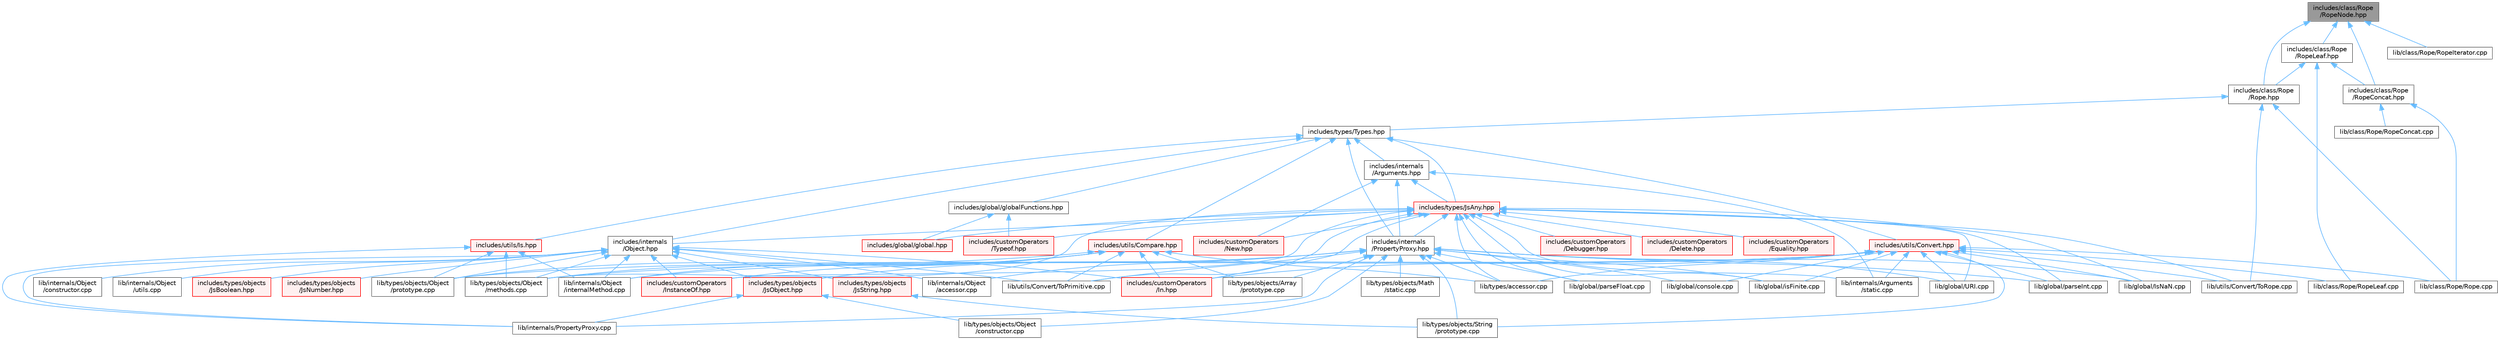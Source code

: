digraph "includes/class/Rope/RopeNode.hpp"
{
 // LATEX_PDF_SIZE
  bgcolor="transparent";
  edge [fontname=Helvetica,fontsize=10,labelfontname=Helvetica,labelfontsize=10];
  node [fontname=Helvetica,fontsize=10,shape=box,height=0.2,width=0.4];
  Node1 [id="Node000001",label="includes/class/Rope\l/RopeNode.hpp",height=0.2,width=0.4,color="gray40", fillcolor="grey60", style="filled", fontcolor="black",tooltip=" "];
  Node1 -> Node2 [id="edge1_Node000001_Node000002",dir="back",color="steelblue1",style="solid",tooltip=" "];
  Node2 [id="Node000002",label="includes/class/Rope\l/Rope.hpp",height=0.2,width=0.4,color="grey40", fillcolor="white", style="filled",URL="$Rope_8hpp.html",tooltip=" "];
  Node2 -> Node3 [id="edge2_Node000002_Node000003",dir="back",color="steelblue1",style="solid",tooltip=" "];
  Node3 [id="Node000003",label="includes/types/Types.hpp",height=0.2,width=0.4,color="grey40", fillcolor="white", style="filled",URL="$Types_8hpp.html",tooltip=" "];
  Node3 -> Node4 [id="edge3_Node000003_Node000004",dir="back",color="steelblue1",style="solid",tooltip=" "];
  Node4 [id="Node000004",label="includes/global/globalFunctions.hpp",height=0.2,width=0.4,color="grey40", fillcolor="white", style="filled",URL="$globalFunctions_8hpp.html",tooltip=" "];
  Node4 -> Node5 [id="edge4_Node000004_Node000005",dir="back",color="steelblue1",style="solid",tooltip=" "];
  Node5 [id="Node000005",label="includes/customOperators\l/Typeof.hpp",height=0.2,width=0.4,color="red", fillcolor="#FFF0F0", style="filled",URL="$Typeof_8hpp.html",tooltip=" "];
  Node4 -> Node7 [id="edge5_Node000004_Node000007",dir="back",color="steelblue1",style="solid",tooltip=" "];
  Node7 [id="Node000007",label="includes/global/global.hpp",height=0.2,width=0.4,color="red", fillcolor="#FFF0F0", style="filled",URL="$global_8hpp.html",tooltip=" "];
  Node3 -> Node10 [id="edge6_Node000003_Node000010",dir="back",color="steelblue1",style="solid",tooltip=" "];
  Node10 [id="Node000010",label="includes/internals\l/Arguments.hpp",height=0.2,width=0.4,color="grey40", fillcolor="white", style="filled",URL="$Arguments_8hpp.html",tooltip=" "];
  Node10 -> Node11 [id="edge7_Node000010_Node000011",dir="back",color="steelblue1",style="solid",tooltip=" "];
  Node11 [id="Node000011",label="includes/customOperators\l/New.hpp",height=0.2,width=0.4,color="red", fillcolor="#FFF0F0", style="filled",URL="$New_8hpp.html",tooltip=" "];
  Node10 -> Node12 [id="edge8_Node000010_Node000012",dir="back",color="steelblue1",style="solid",tooltip=" "];
  Node12 [id="Node000012",label="includes/internals\l/PropertyProxy.hpp",height=0.2,width=0.4,color="grey40", fillcolor="white", style="filled",URL="$PropertyProxy_8hpp.html",tooltip=" "];
  Node12 -> Node13 [id="edge9_Node000012_Node000013",dir="back",color="steelblue1",style="solid",tooltip=" "];
  Node13 [id="Node000013",label="includes/types/objects\l/JsObject.hpp",height=0.2,width=0.4,color="red", fillcolor="#FFF0F0", style="filled",URL="$JsObject_8hpp.html",tooltip=" "];
  Node13 -> Node39 [id="edge10_Node000013_Node000039",dir="back",color="steelblue1",style="solid",tooltip=" "];
  Node39 [id="Node000039",label="lib/internals/PropertyProxy.cpp",height=0.2,width=0.4,color="grey40", fillcolor="white", style="filled",URL="$PropertyProxy_8cpp.html",tooltip=" "];
  Node13 -> Node29 [id="edge11_Node000013_Node000029",dir="back",color="steelblue1",style="solid",tooltip=" "];
  Node29 [id="Node000029",label="lib/types/objects/Object\l/constructor.cpp",height=0.2,width=0.4,color="grey40", fillcolor="white", style="filled",URL="$types_2objects_2Object_2constructor_8cpp.html",tooltip=" "];
  Node12 -> Node47 [id="edge12_Node000012_Node000047",dir="back",color="steelblue1",style="solid",tooltip=" "];
  Node47 [id="Node000047",label="lib/global/IsNaN.cpp",height=0.2,width=0.4,color="grey40", fillcolor="white", style="filled",URL="$IsNaN_8cpp.html",tooltip=" "];
  Node12 -> Node48 [id="edge13_Node000012_Node000048",dir="back",color="steelblue1",style="solid",tooltip=" "];
  Node48 [id="Node000048",label="lib/global/URI.cpp",height=0.2,width=0.4,color="grey40", fillcolor="white", style="filled",URL="$URI_8cpp.html",tooltip=" "];
  Node12 -> Node49 [id="edge14_Node000012_Node000049",dir="back",color="steelblue1",style="solid",tooltip=" "];
  Node49 [id="Node000049",label="lib/global/console.cpp",height=0.2,width=0.4,color="grey40", fillcolor="white", style="filled",URL="$console_8cpp.html",tooltip=" "];
  Node12 -> Node50 [id="edge15_Node000012_Node000050",dir="back",color="steelblue1",style="solid",tooltip=" "];
  Node50 [id="Node000050",label="lib/global/isFinite.cpp",height=0.2,width=0.4,color="grey40", fillcolor="white", style="filled",URL="$isFinite_8cpp.html",tooltip=" "];
  Node12 -> Node51 [id="edge16_Node000012_Node000051",dir="back",color="steelblue1",style="solid",tooltip=" "];
  Node51 [id="Node000051",label="lib/global/parseFloat.cpp",height=0.2,width=0.4,color="grey40", fillcolor="white", style="filled",URL="$parseFloat_8cpp.html",tooltip=" "];
  Node12 -> Node52 [id="edge17_Node000012_Node000052",dir="back",color="steelblue1",style="solid",tooltip=" "];
  Node52 [id="Node000052",label="lib/global/parseInt.cpp",height=0.2,width=0.4,color="grey40", fillcolor="white", style="filled",URL="$parseInt_8cpp.html",tooltip=" "];
  Node12 -> Node53 [id="edge18_Node000012_Node000053",dir="back",color="steelblue1",style="solid",tooltip=" "];
  Node53 [id="Node000053",label="lib/internals/Object\l/accessor.cpp",height=0.2,width=0.4,color="grey40", fillcolor="white", style="filled",URL="$internals_2Object_2accessor_8cpp.html",tooltip=" "];
  Node12 -> Node39 [id="edge19_Node000012_Node000039",dir="back",color="steelblue1",style="solid",tooltip=" "];
  Node12 -> Node21 [id="edge20_Node000012_Node000021",dir="back",color="steelblue1",style="solid",tooltip=" "];
  Node21 [id="Node000021",label="lib/types/accessor.cpp",height=0.2,width=0.4,color="grey40", fillcolor="white", style="filled",URL="$types_2accessor_8cpp.html",tooltip=" "];
  Node12 -> Node38 [id="edge21_Node000012_Node000038",dir="back",color="steelblue1",style="solid",tooltip=" "];
  Node38 [id="Node000038",label="lib/types/objects/Array\l/prototype.cpp",height=0.2,width=0.4,color="grey40", fillcolor="white", style="filled",URL="$Array_2prototype_8cpp.html",tooltip=" "];
  Node12 -> Node54 [id="edge22_Node000012_Node000054",dir="back",color="steelblue1",style="solid",tooltip=" "];
  Node54 [id="Node000054",label="lib/types/objects/Math\l/static.cpp",height=0.2,width=0.4,color="grey40", fillcolor="white", style="filled",URL="$types_2objects_2Math_2static_8cpp.html",tooltip=" "];
  Node12 -> Node29 [id="edge23_Node000012_Node000029",dir="back",color="steelblue1",style="solid",tooltip=" "];
  Node12 -> Node55 [id="edge24_Node000012_Node000055",dir="back",color="steelblue1",style="solid",tooltip=" "];
  Node55 [id="Node000055",label="lib/types/objects/String\l/prototype.cpp",height=0.2,width=0.4,color="grey40", fillcolor="white", style="filled",URL="$String_2prototype_8cpp.html",tooltip=" "];
  Node12 -> Node56 [id="edge25_Node000012_Node000056",dir="back",color="steelblue1",style="solid",tooltip=" "];
  Node56 [id="Node000056",label="lib/utils/Convert/ToPrimitive.cpp",height=0.2,width=0.4,color="grey40", fillcolor="white", style="filled",URL="$ToPrimitive_8cpp.html",tooltip=" "];
  Node10 -> Node57 [id="edge26_Node000010_Node000057",dir="back",color="steelblue1",style="solid",tooltip=" "];
  Node57 [id="Node000057",label="includes/types/JsAny.hpp",height=0.2,width=0.4,color="red", fillcolor="#FFF0F0", style="filled",URL="$JsAny_8hpp.html",tooltip=" "];
  Node57 -> Node58 [id="edge27_Node000057_Node000058",dir="back",color="steelblue1",style="solid",tooltip=" "];
  Node58 [id="Node000058",label="includes/customOperators\l/Debugger.hpp",height=0.2,width=0.4,color="red", fillcolor="#FFF0F0", style="filled",URL="$Debugger_8hpp.html",tooltip=" "];
  Node57 -> Node59 [id="edge28_Node000057_Node000059",dir="back",color="steelblue1",style="solid",tooltip=" "];
  Node59 [id="Node000059",label="includes/customOperators\l/Delete.hpp",height=0.2,width=0.4,color="red", fillcolor="#FFF0F0", style="filled",URL="$Delete_8hpp.html",tooltip=" "];
  Node57 -> Node60 [id="edge29_Node000057_Node000060",dir="back",color="steelblue1",style="solid",tooltip=" "];
  Node60 [id="Node000060",label="includes/customOperators\l/Equality.hpp",height=0.2,width=0.4,color="red", fillcolor="#FFF0F0", style="filled",URL="$Equality_8hpp.html",tooltip=" "];
  Node57 -> Node61 [id="edge30_Node000057_Node000061",dir="back",color="steelblue1",style="solid",tooltip=" "];
  Node61 [id="Node000061",label="includes/customOperators\l/In.hpp",height=0.2,width=0.4,color="red", fillcolor="#FFF0F0", style="filled",URL="$In_8hpp.html",tooltip=" "];
  Node57 -> Node62 [id="edge31_Node000057_Node000062",dir="back",color="steelblue1",style="solid",tooltip=" "];
  Node62 [id="Node000062",label="includes/customOperators\l/InstanceOf.hpp",height=0.2,width=0.4,color="red", fillcolor="#FFF0F0", style="filled",URL="$InstanceOf_8hpp.html",tooltip=" "];
  Node57 -> Node11 [id="edge32_Node000057_Node000011",dir="back",color="steelblue1",style="solid",tooltip=" "];
  Node57 -> Node5 [id="edge33_Node000057_Node000005",dir="back",color="steelblue1",style="solid",tooltip=" "];
  Node57 -> Node7 [id="edge34_Node000057_Node000007",dir="back",color="steelblue1",style="solid",tooltip=" "];
  Node57 -> Node113 [id="edge35_Node000057_Node000113",dir="back",color="steelblue1",style="solid",tooltip=" "];
  Node113 [id="Node000113",label="includes/internals\l/Object.hpp",height=0.2,width=0.4,color="grey40", fillcolor="white", style="filled",URL="$Object_8hpp.html",tooltip=" "];
  Node113 -> Node61 [id="edge36_Node000113_Node000061",dir="back",color="steelblue1",style="solid",tooltip=" "];
  Node113 -> Node62 [id="edge37_Node000113_Node000062",dir="back",color="steelblue1",style="solid",tooltip=" "];
  Node113 -> Node114 [id="edge38_Node000113_Node000114",dir="back",color="steelblue1",style="solid",tooltip=" "];
  Node114 [id="Node000114",label="includes/types/objects\l/JsBoolean.hpp",height=0.2,width=0.4,color="red", fillcolor="#FFF0F0", style="filled",URL="$JsBoolean_8hpp.html",tooltip=" "];
  Node113 -> Node115 [id="edge39_Node000113_Node000115",dir="back",color="steelblue1",style="solid",tooltip=" "];
  Node115 [id="Node000115",label="includes/types/objects\l/JsNumber.hpp",height=0.2,width=0.4,color="red", fillcolor="#FFF0F0", style="filled",URL="$JsNumber_8hpp.html",tooltip=" "];
  Node113 -> Node13 [id="edge40_Node000113_Node000013",dir="back",color="steelblue1",style="solid",tooltip=" "];
  Node113 -> Node70 [id="edge41_Node000113_Node000070",dir="back",color="steelblue1",style="solid",tooltip=" "];
  Node70 [id="Node000070",label="includes/types/objects\l/JsString.hpp",height=0.2,width=0.4,color="red", fillcolor="#FFF0F0", style="filled",URL="$JsString_8hpp.html",tooltip=" "];
  Node70 -> Node55 [id="edge42_Node000070_Node000055",dir="back",color="steelblue1",style="solid",tooltip=" "];
  Node113 -> Node53 [id="edge43_Node000113_Node000053",dir="back",color="steelblue1",style="solid",tooltip=" "];
  Node113 -> Node112 [id="edge44_Node000113_Node000112",dir="back",color="steelblue1",style="solid",tooltip=" "];
  Node112 [id="Node000112",label="lib/internals/Object\l/constructor.cpp",height=0.2,width=0.4,color="grey40", fillcolor="white", style="filled",URL="$internals_2Object_2constructor_8cpp.html",tooltip=" "];
  Node113 -> Node73 [id="edge45_Node000113_Node000073",dir="back",color="steelblue1",style="solid",tooltip=" "];
  Node73 [id="Node000073",label="lib/internals/Object\l/internalMethod.cpp",height=0.2,width=0.4,color="grey40", fillcolor="white", style="filled",URL="$internals_2Object_2internalMethod_8cpp.html",tooltip=" "];
  Node113 -> Node116 [id="edge46_Node000113_Node000116",dir="back",color="steelblue1",style="solid",tooltip=" "];
  Node116 [id="Node000116",label="lib/internals/Object\l/utils.cpp",height=0.2,width=0.4,color="grey40", fillcolor="white", style="filled",URL="$utils_8cpp.html",tooltip=" "];
  Node113 -> Node39 [id="edge47_Node000113_Node000039",dir="back",color="steelblue1",style="solid",tooltip=" "];
  Node113 -> Node30 [id="edge48_Node000113_Node000030",dir="back",color="steelblue1",style="solid",tooltip=" "];
  Node30 [id="Node000030",label="lib/types/objects/Object\l/methods.cpp",height=0.2,width=0.4,color="grey40", fillcolor="white", style="filled",URL="$Object_2methods_8cpp.html",tooltip=" "];
  Node113 -> Node31 [id="edge49_Node000113_Node000031",dir="back",color="steelblue1",style="solid",tooltip=" "];
  Node31 [id="Node000031",label="lib/types/objects/Object\l/prototype.cpp",height=0.2,width=0.4,color="grey40", fillcolor="white", style="filled",URL="$Object_2prototype_8cpp.html",tooltip=" "];
  Node113 -> Node56 [id="edge50_Node000113_Node000056",dir="back",color="steelblue1",style="solid",tooltip=" "];
  Node57 -> Node12 [id="edge51_Node000057_Node000012",dir="back",color="steelblue1",style="solid",tooltip=" "];
  Node57 -> Node47 [id="edge52_Node000057_Node000047",dir="back",color="steelblue1",style="solid",tooltip=" "];
  Node57 -> Node48 [id="edge53_Node000057_Node000048",dir="back",color="steelblue1",style="solid",tooltip=" "];
  Node57 -> Node50 [id="edge54_Node000057_Node000050",dir="back",color="steelblue1",style="solid",tooltip=" "];
  Node57 -> Node51 [id="edge55_Node000057_Node000051",dir="back",color="steelblue1",style="solid",tooltip=" "];
  Node57 -> Node52 [id="edge56_Node000057_Node000052",dir="back",color="steelblue1",style="solid",tooltip=" "];
  Node57 -> Node20 [id="edge57_Node000057_Node000020",dir="back",color="steelblue1",style="solid",tooltip=" "];
  Node20 [id="Node000020",label="lib/internals/Arguments\l/static.cpp",height=0.2,width=0.4,color="grey40", fillcolor="white", style="filled",URL="$internals_2Arguments_2static_8cpp.html",tooltip=" "];
  Node57 -> Node21 [id="edge58_Node000057_Node000021",dir="back",color="steelblue1",style="solid",tooltip=" "];
  Node57 -> Node30 [id="edge59_Node000057_Node000030",dir="back",color="steelblue1",style="solid",tooltip=" "];
  Node57 -> Node56 [id="edge60_Node000057_Node000056",dir="back",color="steelblue1",style="solid",tooltip=" "];
  Node57 -> Node107 [id="edge61_Node000057_Node000107",dir="back",color="steelblue1",style="solid",tooltip=" "];
  Node107 [id="Node000107",label="lib/utils/Convert/ToRope.cpp",height=0.2,width=0.4,color="grey40", fillcolor="white", style="filled",URL="$ToRope_8cpp.html",tooltip=" "];
  Node10 -> Node20 [id="edge62_Node000010_Node000020",dir="back",color="steelblue1",style="solid",tooltip=" "];
  Node3 -> Node113 [id="edge63_Node000003_Node000113",dir="back",color="steelblue1",style="solid",tooltip=" "];
  Node3 -> Node12 [id="edge64_Node000003_Node000012",dir="back",color="steelblue1",style="solid",tooltip=" "];
  Node3 -> Node57 [id="edge65_Node000003_Node000057",dir="back",color="steelblue1",style="solid",tooltip=" "];
  Node3 -> Node72 [id="edge66_Node000003_Node000072",dir="back",color="steelblue1",style="solid",tooltip=" "];
  Node72 [id="Node000072",label="includes/utils/Compare.hpp",height=0.2,width=0.4,color="red", fillcolor="#FFF0F0", style="filled",URL="$Compare_8hpp.html",tooltip=" "];
  Node72 -> Node61 [id="edge67_Node000072_Node000061",dir="back",color="steelblue1",style="solid",tooltip=" "];
  Node72 -> Node62 [id="edge68_Node000072_Node000062",dir="back",color="steelblue1",style="solid",tooltip=" "];
  Node72 -> Node73 [id="edge69_Node000072_Node000073",dir="back",color="steelblue1",style="solid",tooltip=" "];
  Node72 -> Node21 [id="edge70_Node000072_Node000021",dir="back",color="steelblue1",style="solid",tooltip=" "];
  Node72 -> Node38 [id="edge71_Node000072_Node000038",dir="back",color="steelblue1",style="solid",tooltip=" "];
  Node72 -> Node30 [id="edge72_Node000072_Node000030",dir="back",color="steelblue1",style="solid",tooltip=" "];
  Node72 -> Node31 [id="edge73_Node000072_Node000031",dir="back",color="steelblue1",style="solid",tooltip=" "];
  Node72 -> Node56 [id="edge74_Node000072_Node000056",dir="back",color="steelblue1",style="solid",tooltip=" "];
  Node3 -> Node74 [id="edge75_Node000003_Node000074",dir="back",color="steelblue1",style="solid",tooltip=" "];
  Node74 [id="Node000074",label="includes/utils/Convert.hpp",height=0.2,width=0.4,color="red", fillcolor="#FFF0F0", style="filled",URL="$Convert_8hpp.html",tooltip=" "];
  Node74 -> Node61 [id="edge76_Node000074_Node000061",dir="back",color="steelblue1",style="solid",tooltip=" "];
  Node74 -> Node76 [id="edge77_Node000074_Node000076",dir="back",color="steelblue1",style="solid",tooltip=" "];
  Node76 [id="Node000076",label="lib/class/Rope/Rope.cpp",height=0.2,width=0.4,color="grey40", fillcolor="white", style="filled",URL="$Rope_8cpp.html",tooltip=" "];
  Node74 -> Node77 [id="edge78_Node000074_Node000077",dir="back",color="steelblue1",style="solid",tooltip=" "];
  Node77 [id="Node000077",label="lib/class/Rope/RopeLeaf.cpp",height=0.2,width=0.4,color="grey40", fillcolor="white", style="filled",URL="$RopeLeaf_8cpp.html",tooltip=" "];
  Node74 -> Node47 [id="edge79_Node000074_Node000047",dir="back",color="steelblue1",style="solid",tooltip=" "];
  Node74 -> Node48 [id="edge80_Node000074_Node000048",dir="back",color="steelblue1",style="solid",tooltip=" "];
  Node74 -> Node49 [id="edge81_Node000074_Node000049",dir="back",color="steelblue1",style="solid",tooltip=" "];
  Node74 -> Node50 [id="edge82_Node000074_Node000050",dir="back",color="steelblue1",style="solid",tooltip=" "];
  Node74 -> Node52 [id="edge83_Node000074_Node000052",dir="back",color="steelblue1",style="solid",tooltip=" "];
  Node74 -> Node20 [id="edge84_Node000074_Node000020",dir="back",color="steelblue1",style="solid",tooltip=" "];
  Node74 -> Node73 [id="edge85_Node000074_Node000073",dir="back",color="steelblue1",style="solid",tooltip=" "];
  Node74 -> Node21 [id="edge86_Node000074_Node000021",dir="back",color="steelblue1",style="solid",tooltip=" "];
  Node74 -> Node30 [id="edge87_Node000074_Node000030",dir="back",color="steelblue1",style="solid",tooltip=" "];
  Node74 -> Node31 [id="edge88_Node000074_Node000031",dir="back",color="steelblue1",style="solid",tooltip=" "];
  Node74 -> Node55 [id="edge89_Node000074_Node000055",dir="back",color="steelblue1",style="solid",tooltip=" "];
  Node74 -> Node107 [id="edge90_Node000074_Node000107",dir="back",color="steelblue1",style="solid",tooltip=" "];
  Node3 -> Node111 [id="edge91_Node000003_Node000111",dir="back",color="steelblue1",style="solid",tooltip=" "];
  Node111 [id="Node000111",label="includes/utils/Is.hpp",height=0.2,width=0.4,color="red", fillcolor="#FFF0F0", style="filled",URL="$Is_8hpp.html",tooltip=" "];
  Node111 -> Node73 [id="edge92_Node000111_Node000073",dir="back",color="steelblue1",style="solid",tooltip=" "];
  Node111 -> Node39 [id="edge93_Node000111_Node000039",dir="back",color="steelblue1",style="solid",tooltip=" "];
  Node111 -> Node30 [id="edge94_Node000111_Node000030",dir="back",color="steelblue1",style="solid",tooltip=" "];
  Node111 -> Node31 [id="edge95_Node000111_Node000031",dir="back",color="steelblue1",style="solid",tooltip=" "];
  Node2 -> Node76 [id="edge96_Node000002_Node000076",dir="back",color="steelblue1",style="solid",tooltip=" "];
  Node2 -> Node107 [id="edge97_Node000002_Node000107",dir="back",color="steelblue1",style="solid",tooltip=" "];
  Node1 -> Node119 [id="edge98_Node000001_Node000119",dir="back",color="steelblue1",style="solid",tooltip=" "];
  Node119 [id="Node000119",label="includes/class/Rope\l/RopeConcat.hpp",height=0.2,width=0.4,color="grey40", fillcolor="white", style="filled",URL="$RopeConcat_8hpp.html",tooltip=" "];
  Node119 -> Node76 [id="edge99_Node000119_Node000076",dir="back",color="steelblue1",style="solid",tooltip=" "];
  Node119 -> Node120 [id="edge100_Node000119_Node000120",dir="back",color="steelblue1",style="solid",tooltip=" "];
  Node120 [id="Node000120",label="lib/class/Rope/RopeConcat.cpp",height=0.2,width=0.4,color="grey40", fillcolor="white", style="filled",URL="$RopeConcat_8cpp.html",tooltip=" "];
  Node1 -> Node121 [id="edge101_Node000001_Node000121",dir="back",color="steelblue1",style="solid",tooltip=" "];
  Node121 [id="Node000121",label="includes/class/Rope\l/RopeLeaf.hpp",height=0.2,width=0.4,color="grey40", fillcolor="white", style="filled",URL="$RopeLeaf_8hpp.html",tooltip=" "];
  Node121 -> Node2 [id="edge102_Node000121_Node000002",dir="back",color="steelblue1",style="solid",tooltip=" "];
  Node121 -> Node119 [id="edge103_Node000121_Node000119",dir="back",color="steelblue1",style="solid",tooltip=" "];
  Node121 -> Node77 [id="edge104_Node000121_Node000077",dir="back",color="steelblue1",style="solid",tooltip=" "];
  Node1 -> Node122 [id="edge105_Node000001_Node000122",dir="back",color="steelblue1",style="solid",tooltip=" "];
  Node122 [id="Node000122",label="lib/class/Rope/RopeIterator.cpp",height=0.2,width=0.4,color="grey40", fillcolor="white", style="filled",URL="$RopeIterator_8cpp.html",tooltip=" "];
}
